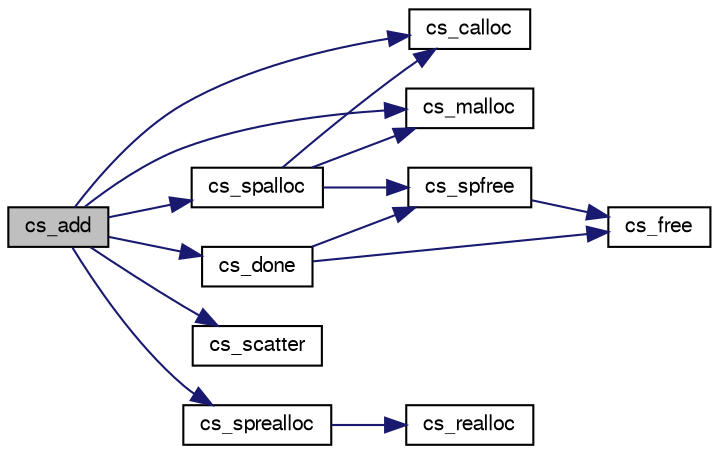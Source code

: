 digraph G
{
  edge [fontname="FreeSans",fontsize=10,labelfontname="FreeSans",labelfontsize=10];
  node [fontname="FreeSans",fontsize=10,shape=record];
  rankdir=LR;
  Node1 [label="cs_add",height=0.2,width=0.4,color="black", fillcolor="grey75", style="filled" fontcolor="black"];
  Node1 -> Node2 [color="midnightblue",fontsize=10,style="solid",fontname="FreeSans"];
  Node2 [label="cs_calloc",height=0.2,width=0.4,color="black", fillcolor="white", style="filled",URL="$cs_8c.html#d3e846c0142a1457e8e85bcaf559fb98"];
  Node1 -> Node3 [color="midnightblue",fontsize=10,style="solid",fontname="FreeSans"];
  Node3 [label="cs_done",height=0.2,width=0.4,color="black", fillcolor="white", style="filled",URL="$cs_8c.html#41590e7ef8c8f3ebce8c7bbe07303c28"];
  Node3 -> Node4 [color="midnightblue",fontsize=10,style="solid",fontname="FreeSans"];
  Node4 [label="cs_free",height=0.2,width=0.4,color="black", fillcolor="white", style="filled",URL="$cs_8c.html#78c1d1194aacc65212bb0d2b03643ac7"];
  Node3 -> Node5 [color="midnightblue",fontsize=10,style="solid",fontname="FreeSans"];
  Node5 [label="cs_spfree",height=0.2,width=0.4,color="black", fillcolor="white", style="filled",URL="$cs_8c.html#6d705e404a7831ccf01bc0ea064215b9"];
  Node5 -> Node4 [color="midnightblue",fontsize=10,style="solid",fontname="FreeSans"];
  Node1 -> Node6 [color="midnightblue",fontsize=10,style="solid",fontname="FreeSans"];
  Node6 [label="cs_malloc",height=0.2,width=0.4,color="black", fillcolor="white", style="filled",URL="$cs_8c.html#4c6c75c54cbdf2f3fd4574a90c2f8a86"];
  Node1 -> Node7 [color="midnightblue",fontsize=10,style="solid",fontname="FreeSans"];
  Node7 [label="cs_scatter",height=0.2,width=0.4,color="black", fillcolor="white", style="filled",URL="$cs_8c.html#3729a7e21dbc3309ac96461ddb060328"];
  Node1 -> Node8 [color="midnightblue",fontsize=10,style="solid",fontname="FreeSans"];
  Node8 [label="cs_spalloc",height=0.2,width=0.4,color="black", fillcolor="white", style="filled",URL="$cs_8c.html#ad3a584d9185a4fe4497a36f892b9c72"];
  Node8 -> Node2 [color="midnightblue",fontsize=10,style="solid",fontname="FreeSans"];
  Node8 -> Node6 [color="midnightblue",fontsize=10,style="solid",fontname="FreeSans"];
  Node8 -> Node5 [color="midnightblue",fontsize=10,style="solid",fontname="FreeSans"];
  Node1 -> Node9 [color="midnightblue",fontsize=10,style="solid",fontname="FreeSans"];
  Node9 [label="cs_sprealloc",height=0.2,width=0.4,color="black", fillcolor="white", style="filled",URL="$cs_8c.html#5a9bc4224732ce1cedc50119afc687c1"];
  Node9 -> Node10 [color="midnightblue",fontsize=10,style="solid",fontname="FreeSans"];
  Node10 [label="cs_realloc",height=0.2,width=0.4,color="black", fillcolor="white", style="filled",URL="$cs_8c.html#7e829e1175f2c8ddb0d6d9e0bb90f985"];
}
